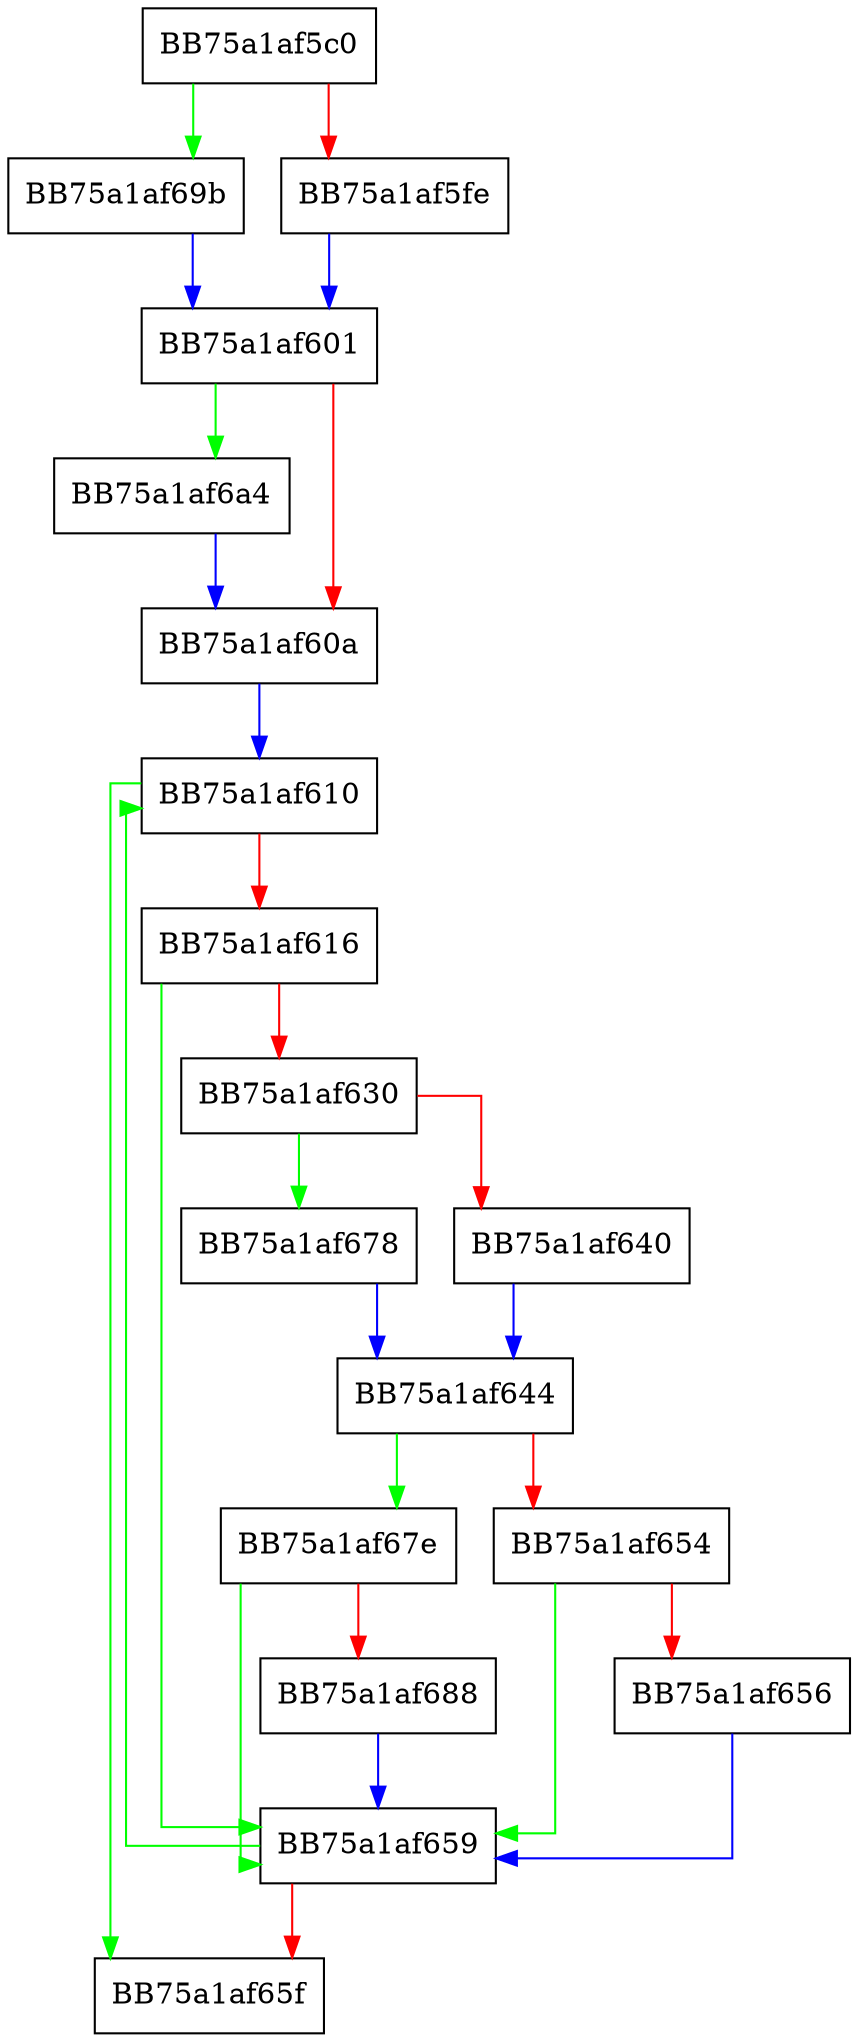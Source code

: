 digraph mark_call_BBs {
  node [shape="box"];
  graph [splines=ortho];
  BB75a1af5c0 -> BB75a1af69b [color="green"];
  BB75a1af5c0 -> BB75a1af5fe [color="red"];
  BB75a1af5fe -> BB75a1af601 [color="blue"];
  BB75a1af601 -> BB75a1af6a4 [color="green"];
  BB75a1af601 -> BB75a1af60a [color="red"];
  BB75a1af60a -> BB75a1af610 [color="blue"];
  BB75a1af610 -> BB75a1af65f [color="green"];
  BB75a1af610 -> BB75a1af616 [color="red"];
  BB75a1af616 -> BB75a1af659 [color="green"];
  BB75a1af616 -> BB75a1af630 [color="red"];
  BB75a1af630 -> BB75a1af678 [color="green"];
  BB75a1af630 -> BB75a1af640 [color="red"];
  BB75a1af640 -> BB75a1af644 [color="blue"];
  BB75a1af644 -> BB75a1af67e [color="green"];
  BB75a1af644 -> BB75a1af654 [color="red"];
  BB75a1af654 -> BB75a1af659 [color="green"];
  BB75a1af654 -> BB75a1af656 [color="red"];
  BB75a1af656 -> BB75a1af659 [color="blue"];
  BB75a1af659 -> BB75a1af610 [color="green"];
  BB75a1af659 -> BB75a1af65f [color="red"];
  BB75a1af678 -> BB75a1af644 [color="blue"];
  BB75a1af67e -> BB75a1af659 [color="green"];
  BB75a1af67e -> BB75a1af688 [color="red"];
  BB75a1af688 -> BB75a1af659 [color="blue"];
  BB75a1af69b -> BB75a1af601 [color="blue"];
  BB75a1af6a4 -> BB75a1af60a [color="blue"];
}